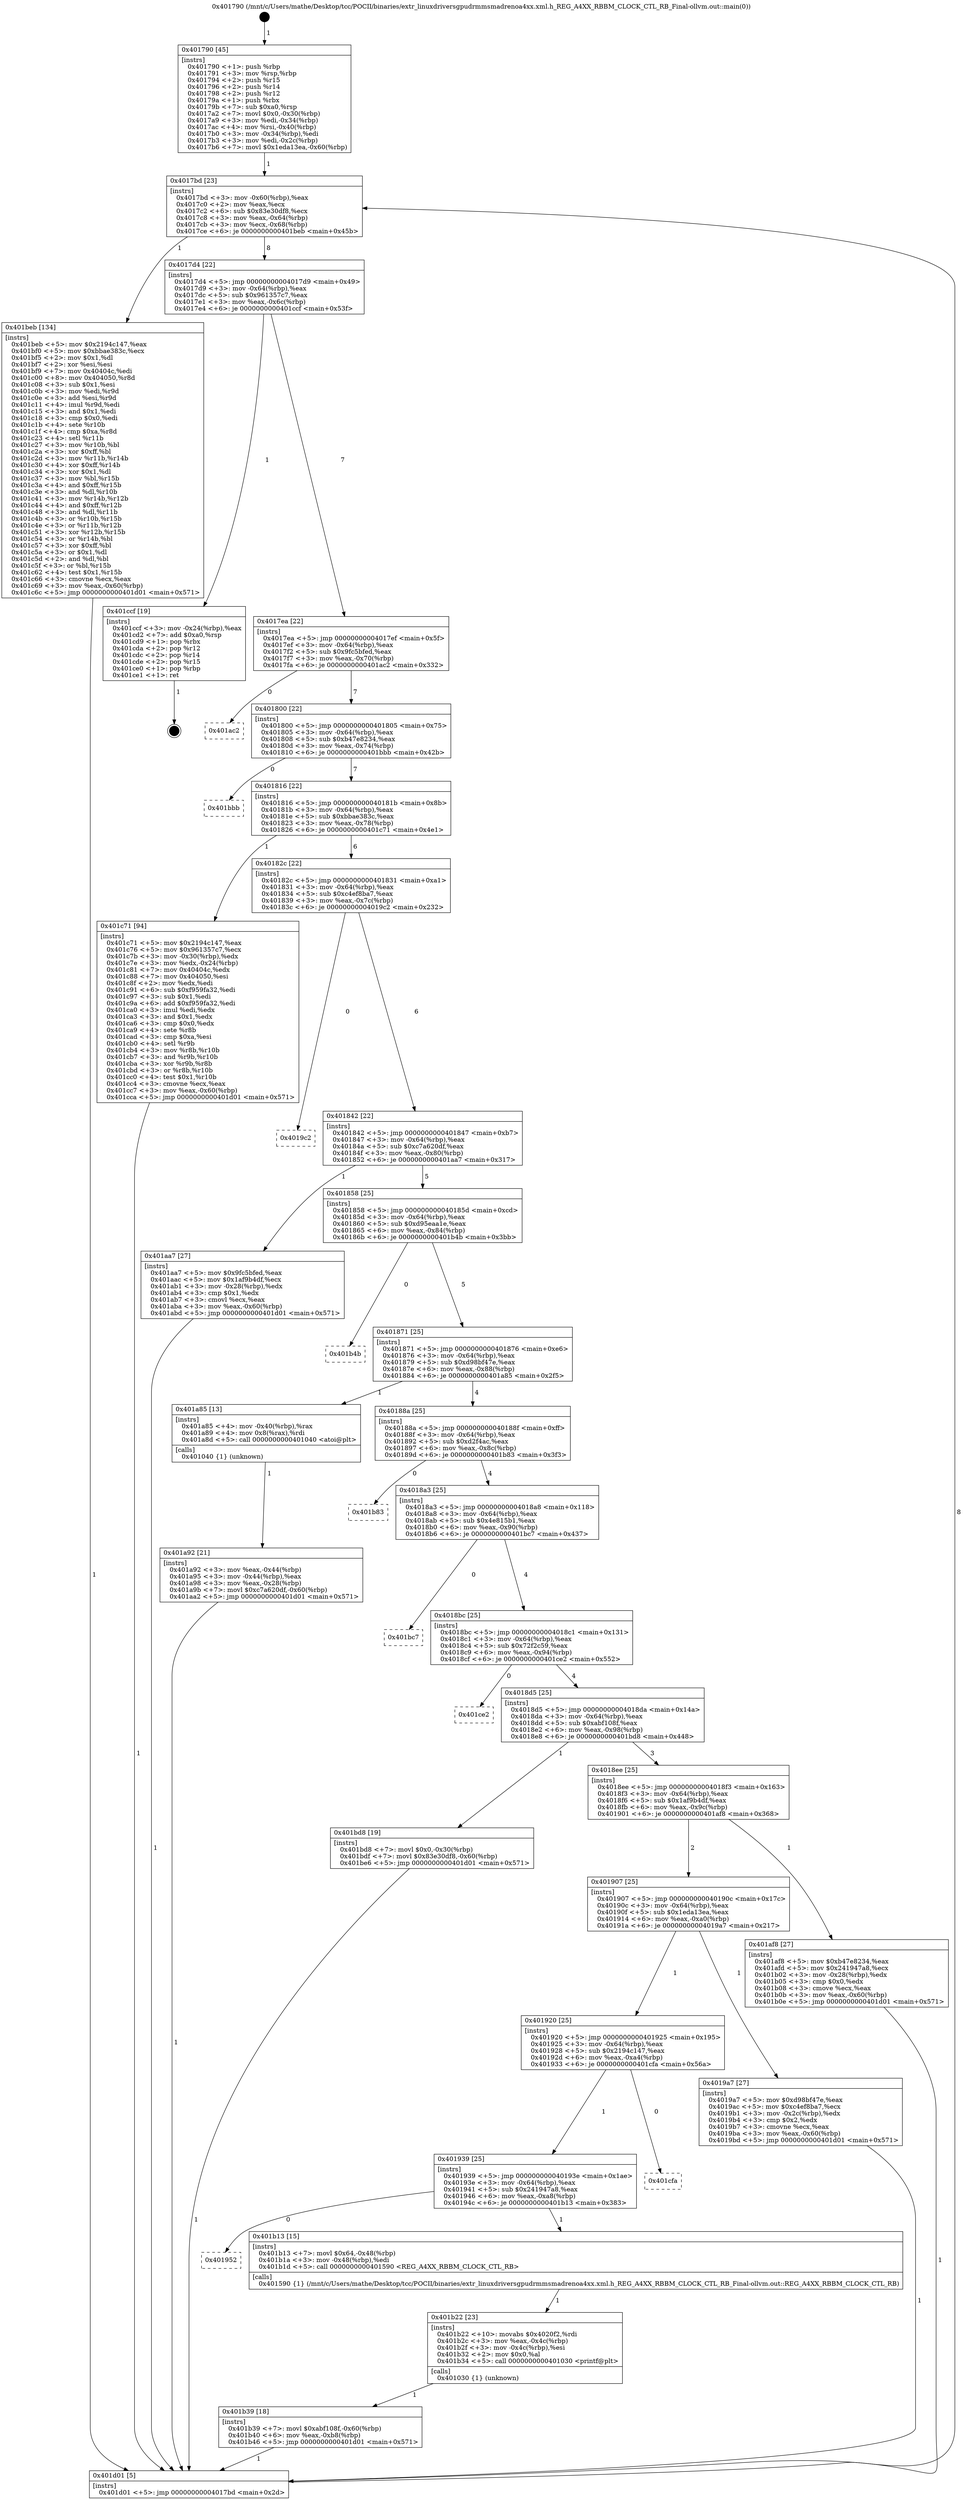 digraph "0x401790" {
  label = "0x401790 (/mnt/c/Users/mathe/Desktop/tcc/POCII/binaries/extr_linuxdriversgpudrmmsmadrenoa4xx.xml.h_REG_A4XX_RBBM_CLOCK_CTL_RB_Final-ollvm.out::main(0))"
  labelloc = "t"
  node[shape=record]

  Entry [label="",width=0.3,height=0.3,shape=circle,fillcolor=black,style=filled]
  "0x4017bd" [label="{
     0x4017bd [23]\l
     | [instrs]\l
     &nbsp;&nbsp;0x4017bd \<+3\>: mov -0x60(%rbp),%eax\l
     &nbsp;&nbsp;0x4017c0 \<+2\>: mov %eax,%ecx\l
     &nbsp;&nbsp;0x4017c2 \<+6\>: sub $0x83e30df8,%ecx\l
     &nbsp;&nbsp;0x4017c8 \<+3\>: mov %eax,-0x64(%rbp)\l
     &nbsp;&nbsp;0x4017cb \<+3\>: mov %ecx,-0x68(%rbp)\l
     &nbsp;&nbsp;0x4017ce \<+6\>: je 0000000000401beb \<main+0x45b\>\l
  }"]
  "0x401beb" [label="{
     0x401beb [134]\l
     | [instrs]\l
     &nbsp;&nbsp;0x401beb \<+5\>: mov $0x2194c147,%eax\l
     &nbsp;&nbsp;0x401bf0 \<+5\>: mov $0xbbae383c,%ecx\l
     &nbsp;&nbsp;0x401bf5 \<+2\>: mov $0x1,%dl\l
     &nbsp;&nbsp;0x401bf7 \<+2\>: xor %esi,%esi\l
     &nbsp;&nbsp;0x401bf9 \<+7\>: mov 0x40404c,%edi\l
     &nbsp;&nbsp;0x401c00 \<+8\>: mov 0x404050,%r8d\l
     &nbsp;&nbsp;0x401c08 \<+3\>: sub $0x1,%esi\l
     &nbsp;&nbsp;0x401c0b \<+3\>: mov %edi,%r9d\l
     &nbsp;&nbsp;0x401c0e \<+3\>: add %esi,%r9d\l
     &nbsp;&nbsp;0x401c11 \<+4\>: imul %r9d,%edi\l
     &nbsp;&nbsp;0x401c15 \<+3\>: and $0x1,%edi\l
     &nbsp;&nbsp;0x401c18 \<+3\>: cmp $0x0,%edi\l
     &nbsp;&nbsp;0x401c1b \<+4\>: sete %r10b\l
     &nbsp;&nbsp;0x401c1f \<+4\>: cmp $0xa,%r8d\l
     &nbsp;&nbsp;0x401c23 \<+4\>: setl %r11b\l
     &nbsp;&nbsp;0x401c27 \<+3\>: mov %r10b,%bl\l
     &nbsp;&nbsp;0x401c2a \<+3\>: xor $0xff,%bl\l
     &nbsp;&nbsp;0x401c2d \<+3\>: mov %r11b,%r14b\l
     &nbsp;&nbsp;0x401c30 \<+4\>: xor $0xff,%r14b\l
     &nbsp;&nbsp;0x401c34 \<+3\>: xor $0x1,%dl\l
     &nbsp;&nbsp;0x401c37 \<+3\>: mov %bl,%r15b\l
     &nbsp;&nbsp;0x401c3a \<+4\>: and $0xff,%r15b\l
     &nbsp;&nbsp;0x401c3e \<+3\>: and %dl,%r10b\l
     &nbsp;&nbsp;0x401c41 \<+3\>: mov %r14b,%r12b\l
     &nbsp;&nbsp;0x401c44 \<+4\>: and $0xff,%r12b\l
     &nbsp;&nbsp;0x401c48 \<+3\>: and %dl,%r11b\l
     &nbsp;&nbsp;0x401c4b \<+3\>: or %r10b,%r15b\l
     &nbsp;&nbsp;0x401c4e \<+3\>: or %r11b,%r12b\l
     &nbsp;&nbsp;0x401c51 \<+3\>: xor %r12b,%r15b\l
     &nbsp;&nbsp;0x401c54 \<+3\>: or %r14b,%bl\l
     &nbsp;&nbsp;0x401c57 \<+3\>: xor $0xff,%bl\l
     &nbsp;&nbsp;0x401c5a \<+3\>: or $0x1,%dl\l
     &nbsp;&nbsp;0x401c5d \<+2\>: and %dl,%bl\l
     &nbsp;&nbsp;0x401c5f \<+3\>: or %bl,%r15b\l
     &nbsp;&nbsp;0x401c62 \<+4\>: test $0x1,%r15b\l
     &nbsp;&nbsp;0x401c66 \<+3\>: cmovne %ecx,%eax\l
     &nbsp;&nbsp;0x401c69 \<+3\>: mov %eax,-0x60(%rbp)\l
     &nbsp;&nbsp;0x401c6c \<+5\>: jmp 0000000000401d01 \<main+0x571\>\l
  }"]
  "0x4017d4" [label="{
     0x4017d4 [22]\l
     | [instrs]\l
     &nbsp;&nbsp;0x4017d4 \<+5\>: jmp 00000000004017d9 \<main+0x49\>\l
     &nbsp;&nbsp;0x4017d9 \<+3\>: mov -0x64(%rbp),%eax\l
     &nbsp;&nbsp;0x4017dc \<+5\>: sub $0x961357c7,%eax\l
     &nbsp;&nbsp;0x4017e1 \<+3\>: mov %eax,-0x6c(%rbp)\l
     &nbsp;&nbsp;0x4017e4 \<+6\>: je 0000000000401ccf \<main+0x53f\>\l
  }"]
  Exit [label="",width=0.3,height=0.3,shape=circle,fillcolor=black,style=filled,peripheries=2]
  "0x401ccf" [label="{
     0x401ccf [19]\l
     | [instrs]\l
     &nbsp;&nbsp;0x401ccf \<+3\>: mov -0x24(%rbp),%eax\l
     &nbsp;&nbsp;0x401cd2 \<+7\>: add $0xa0,%rsp\l
     &nbsp;&nbsp;0x401cd9 \<+1\>: pop %rbx\l
     &nbsp;&nbsp;0x401cda \<+2\>: pop %r12\l
     &nbsp;&nbsp;0x401cdc \<+2\>: pop %r14\l
     &nbsp;&nbsp;0x401cde \<+2\>: pop %r15\l
     &nbsp;&nbsp;0x401ce0 \<+1\>: pop %rbp\l
     &nbsp;&nbsp;0x401ce1 \<+1\>: ret\l
  }"]
  "0x4017ea" [label="{
     0x4017ea [22]\l
     | [instrs]\l
     &nbsp;&nbsp;0x4017ea \<+5\>: jmp 00000000004017ef \<main+0x5f\>\l
     &nbsp;&nbsp;0x4017ef \<+3\>: mov -0x64(%rbp),%eax\l
     &nbsp;&nbsp;0x4017f2 \<+5\>: sub $0x9fc5bfed,%eax\l
     &nbsp;&nbsp;0x4017f7 \<+3\>: mov %eax,-0x70(%rbp)\l
     &nbsp;&nbsp;0x4017fa \<+6\>: je 0000000000401ac2 \<main+0x332\>\l
  }"]
  "0x401b39" [label="{
     0x401b39 [18]\l
     | [instrs]\l
     &nbsp;&nbsp;0x401b39 \<+7\>: movl $0xabf108f,-0x60(%rbp)\l
     &nbsp;&nbsp;0x401b40 \<+6\>: mov %eax,-0xb8(%rbp)\l
     &nbsp;&nbsp;0x401b46 \<+5\>: jmp 0000000000401d01 \<main+0x571\>\l
  }"]
  "0x401ac2" [label="{
     0x401ac2\l
  }", style=dashed]
  "0x401800" [label="{
     0x401800 [22]\l
     | [instrs]\l
     &nbsp;&nbsp;0x401800 \<+5\>: jmp 0000000000401805 \<main+0x75\>\l
     &nbsp;&nbsp;0x401805 \<+3\>: mov -0x64(%rbp),%eax\l
     &nbsp;&nbsp;0x401808 \<+5\>: sub $0xb47e8234,%eax\l
     &nbsp;&nbsp;0x40180d \<+3\>: mov %eax,-0x74(%rbp)\l
     &nbsp;&nbsp;0x401810 \<+6\>: je 0000000000401bbb \<main+0x42b\>\l
  }"]
  "0x401b22" [label="{
     0x401b22 [23]\l
     | [instrs]\l
     &nbsp;&nbsp;0x401b22 \<+10\>: movabs $0x4020f2,%rdi\l
     &nbsp;&nbsp;0x401b2c \<+3\>: mov %eax,-0x4c(%rbp)\l
     &nbsp;&nbsp;0x401b2f \<+3\>: mov -0x4c(%rbp),%esi\l
     &nbsp;&nbsp;0x401b32 \<+2\>: mov $0x0,%al\l
     &nbsp;&nbsp;0x401b34 \<+5\>: call 0000000000401030 \<printf@plt\>\l
     | [calls]\l
     &nbsp;&nbsp;0x401030 \{1\} (unknown)\l
  }"]
  "0x401bbb" [label="{
     0x401bbb\l
  }", style=dashed]
  "0x401816" [label="{
     0x401816 [22]\l
     | [instrs]\l
     &nbsp;&nbsp;0x401816 \<+5\>: jmp 000000000040181b \<main+0x8b\>\l
     &nbsp;&nbsp;0x40181b \<+3\>: mov -0x64(%rbp),%eax\l
     &nbsp;&nbsp;0x40181e \<+5\>: sub $0xbbae383c,%eax\l
     &nbsp;&nbsp;0x401823 \<+3\>: mov %eax,-0x78(%rbp)\l
     &nbsp;&nbsp;0x401826 \<+6\>: je 0000000000401c71 \<main+0x4e1\>\l
  }"]
  "0x401952" [label="{
     0x401952\l
  }", style=dashed]
  "0x401c71" [label="{
     0x401c71 [94]\l
     | [instrs]\l
     &nbsp;&nbsp;0x401c71 \<+5\>: mov $0x2194c147,%eax\l
     &nbsp;&nbsp;0x401c76 \<+5\>: mov $0x961357c7,%ecx\l
     &nbsp;&nbsp;0x401c7b \<+3\>: mov -0x30(%rbp),%edx\l
     &nbsp;&nbsp;0x401c7e \<+3\>: mov %edx,-0x24(%rbp)\l
     &nbsp;&nbsp;0x401c81 \<+7\>: mov 0x40404c,%edx\l
     &nbsp;&nbsp;0x401c88 \<+7\>: mov 0x404050,%esi\l
     &nbsp;&nbsp;0x401c8f \<+2\>: mov %edx,%edi\l
     &nbsp;&nbsp;0x401c91 \<+6\>: sub $0xf959fa32,%edi\l
     &nbsp;&nbsp;0x401c97 \<+3\>: sub $0x1,%edi\l
     &nbsp;&nbsp;0x401c9a \<+6\>: add $0xf959fa32,%edi\l
     &nbsp;&nbsp;0x401ca0 \<+3\>: imul %edi,%edx\l
     &nbsp;&nbsp;0x401ca3 \<+3\>: and $0x1,%edx\l
     &nbsp;&nbsp;0x401ca6 \<+3\>: cmp $0x0,%edx\l
     &nbsp;&nbsp;0x401ca9 \<+4\>: sete %r8b\l
     &nbsp;&nbsp;0x401cad \<+3\>: cmp $0xa,%esi\l
     &nbsp;&nbsp;0x401cb0 \<+4\>: setl %r9b\l
     &nbsp;&nbsp;0x401cb4 \<+3\>: mov %r8b,%r10b\l
     &nbsp;&nbsp;0x401cb7 \<+3\>: and %r9b,%r10b\l
     &nbsp;&nbsp;0x401cba \<+3\>: xor %r9b,%r8b\l
     &nbsp;&nbsp;0x401cbd \<+3\>: or %r8b,%r10b\l
     &nbsp;&nbsp;0x401cc0 \<+4\>: test $0x1,%r10b\l
     &nbsp;&nbsp;0x401cc4 \<+3\>: cmovne %ecx,%eax\l
     &nbsp;&nbsp;0x401cc7 \<+3\>: mov %eax,-0x60(%rbp)\l
     &nbsp;&nbsp;0x401cca \<+5\>: jmp 0000000000401d01 \<main+0x571\>\l
  }"]
  "0x40182c" [label="{
     0x40182c [22]\l
     | [instrs]\l
     &nbsp;&nbsp;0x40182c \<+5\>: jmp 0000000000401831 \<main+0xa1\>\l
     &nbsp;&nbsp;0x401831 \<+3\>: mov -0x64(%rbp),%eax\l
     &nbsp;&nbsp;0x401834 \<+5\>: sub $0xc4ef8ba7,%eax\l
     &nbsp;&nbsp;0x401839 \<+3\>: mov %eax,-0x7c(%rbp)\l
     &nbsp;&nbsp;0x40183c \<+6\>: je 00000000004019c2 \<main+0x232\>\l
  }"]
  "0x401b13" [label="{
     0x401b13 [15]\l
     | [instrs]\l
     &nbsp;&nbsp;0x401b13 \<+7\>: movl $0x64,-0x48(%rbp)\l
     &nbsp;&nbsp;0x401b1a \<+3\>: mov -0x48(%rbp),%edi\l
     &nbsp;&nbsp;0x401b1d \<+5\>: call 0000000000401590 \<REG_A4XX_RBBM_CLOCK_CTL_RB\>\l
     | [calls]\l
     &nbsp;&nbsp;0x401590 \{1\} (/mnt/c/Users/mathe/Desktop/tcc/POCII/binaries/extr_linuxdriversgpudrmmsmadrenoa4xx.xml.h_REG_A4XX_RBBM_CLOCK_CTL_RB_Final-ollvm.out::REG_A4XX_RBBM_CLOCK_CTL_RB)\l
  }"]
  "0x4019c2" [label="{
     0x4019c2\l
  }", style=dashed]
  "0x401842" [label="{
     0x401842 [22]\l
     | [instrs]\l
     &nbsp;&nbsp;0x401842 \<+5\>: jmp 0000000000401847 \<main+0xb7\>\l
     &nbsp;&nbsp;0x401847 \<+3\>: mov -0x64(%rbp),%eax\l
     &nbsp;&nbsp;0x40184a \<+5\>: sub $0xc7a620df,%eax\l
     &nbsp;&nbsp;0x40184f \<+3\>: mov %eax,-0x80(%rbp)\l
     &nbsp;&nbsp;0x401852 \<+6\>: je 0000000000401aa7 \<main+0x317\>\l
  }"]
  "0x401939" [label="{
     0x401939 [25]\l
     | [instrs]\l
     &nbsp;&nbsp;0x401939 \<+5\>: jmp 000000000040193e \<main+0x1ae\>\l
     &nbsp;&nbsp;0x40193e \<+3\>: mov -0x64(%rbp),%eax\l
     &nbsp;&nbsp;0x401941 \<+5\>: sub $0x241947a8,%eax\l
     &nbsp;&nbsp;0x401946 \<+6\>: mov %eax,-0xa8(%rbp)\l
     &nbsp;&nbsp;0x40194c \<+6\>: je 0000000000401b13 \<main+0x383\>\l
  }"]
  "0x401aa7" [label="{
     0x401aa7 [27]\l
     | [instrs]\l
     &nbsp;&nbsp;0x401aa7 \<+5\>: mov $0x9fc5bfed,%eax\l
     &nbsp;&nbsp;0x401aac \<+5\>: mov $0x1af9b4df,%ecx\l
     &nbsp;&nbsp;0x401ab1 \<+3\>: mov -0x28(%rbp),%edx\l
     &nbsp;&nbsp;0x401ab4 \<+3\>: cmp $0x1,%edx\l
     &nbsp;&nbsp;0x401ab7 \<+3\>: cmovl %ecx,%eax\l
     &nbsp;&nbsp;0x401aba \<+3\>: mov %eax,-0x60(%rbp)\l
     &nbsp;&nbsp;0x401abd \<+5\>: jmp 0000000000401d01 \<main+0x571\>\l
  }"]
  "0x401858" [label="{
     0x401858 [25]\l
     | [instrs]\l
     &nbsp;&nbsp;0x401858 \<+5\>: jmp 000000000040185d \<main+0xcd\>\l
     &nbsp;&nbsp;0x40185d \<+3\>: mov -0x64(%rbp),%eax\l
     &nbsp;&nbsp;0x401860 \<+5\>: sub $0xd95eaa1e,%eax\l
     &nbsp;&nbsp;0x401865 \<+6\>: mov %eax,-0x84(%rbp)\l
     &nbsp;&nbsp;0x40186b \<+6\>: je 0000000000401b4b \<main+0x3bb\>\l
  }"]
  "0x401cfa" [label="{
     0x401cfa\l
  }", style=dashed]
  "0x401b4b" [label="{
     0x401b4b\l
  }", style=dashed]
  "0x401871" [label="{
     0x401871 [25]\l
     | [instrs]\l
     &nbsp;&nbsp;0x401871 \<+5\>: jmp 0000000000401876 \<main+0xe6\>\l
     &nbsp;&nbsp;0x401876 \<+3\>: mov -0x64(%rbp),%eax\l
     &nbsp;&nbsp;0x401879 \<+5\>: sub $0xd98bf47e,%eax\l
     &nbsp;&nbsp;0x40187e \<+6\>: mov %eax,-0x88(%rbp)\l
     &nbsp;&nbsp;0x401884 \<+6\>: je 0000000000401a85 \<main+0x2f5\>\l
  }"]
  "0x401a92" [label="{
     0x401a92 [21]\l
     | [instrs]\l
     &nbsp;&nbsp;0x401a92 \<+3\>: mov %eax,-0x44(%rbp)\l
     &nbsp;&nbsp;0x401a95 \<+3\>: mov -0x44(%rbp),%eax\l
     &nbsp;&nbsp;0x401a98 \<+3\>: mov %eax,-0x28(%rbp)\l
     &nbsp;&nbsp;0x401a9b \<+7\>: movl $0xc7a620df,-0x60(%rbp)\l
     &nbsp;&nbsp;0x401aa2 \<+5\>: jmp 0000000000401d01 \<main+0x571\>\l
  }"]
  "0x401a85" [label="{
     0x401a85 [13]\l
     | [instrs]\l
     &nbsp;&nbsp;0x401a85 \<+4\>: mov -0x40(%rbp),%rax\l
     &nbsp;&nbsp;0x401a89 \<+4\>: mov 0x8(%rax),%rdi\l
     &nbsp;&nbsp;0x401a8d \<+5\>: call 0000000000401040 \<atoi@plt\>\l
     | [calls]\l
     &nbsp;&nbsp;0x401040 \{1\} (unknown)\l
  }"]
  "0x40188a" [label="{
     0x40188a [25]\l
     | [instrs]\l
     &nbsp;&nbsp;0x40188a \<+5\>: jmp 000000000040188f \<main+0xff\>\l
     &nbsp;&nbsp;0x40188f \<+3\>: mov -0x64(%rbp),%eax\l
     &nbsp;&nbsp;0x401892 \<+5\>: sub $0xd2f4ac,%eax\l
     &nbsp;&nbsp;0x401897 \<+6\>: mov %eax,-0x8c(%rbp)\l
     &nbsp;&nbsp;0x40189d \<+6\>: je 0000000000401b83 \<main+0x3f3\>\l
  }"]
  "0x401790" [label="{
     0x401790 [45]\l
     | [instrs]\l
     &nbsp;&nbsp;0x401790 \<+1\>: push %rbp\l
     &nbsp;&nbsp;0x401791 \<+3\>: mov %rsp,%rbp\l
     &nbsp;&nbsp;0x401794 \<+2\>: push %r15\l
     &nbsp;&nbsp;0x401796 \<+2\>: push %r14\l
     &nbsp;&nbsp;0x401798 \<+2\>: push %r12\l
     &nbsp;&nbsp;0x40179a \<+1\>: push %rbx\l
     &nbsp;&nbsp;0x40179b \<+7\>: sub $0xa0,%rsp\l
     &nbsp;&nbsp;0x4017a2 \<+7\>: movl $0x0,-0x30(%rbp)\l
     &nbsp;&nbsp;0x4017a9 \<+3\>: mov %edi,-0x34(%rbp)\l
     &nbsp;&nbsp;0x4017ac \<+4\>: mov %rsi,-0x40(%rbp)\l
     &nbsp;&nbsp;0x4017b0 \<+3\>: mov -0x34(%rbp),%edi\l
     &nbsp;&nbsp;0x4017b3 \<+3\>: mov %edi,-0x2c(%rbp)\l
     &nbsp;&nbsp;0x4017b6 \<+7\>: movl $0x1eda13ea,-0x60(%rbp)\l
  }"]
  "0x401b83" [label="{
     0x401b83\l
  }", style=dashed]
  "0x4018a3" [label="{
     0x4018a3 [25]\l
     | [instrs]\l
     &nbsp;&nbsp;0x4018a3 \<+5\>: jmp 00000000004018a8 \<main+0x118\>\l
     &nbsp;&nbsp;0x4018a8 \<+3\>: mov -0x64(%rbp),%eax\l
     &nbsp;&nbsp;0x4018ab \<+5\>: sub $0x4e815b1,%eax\l
     &nbsp;&nbsp;0x4018b0 \<+6\>: mov %eax,-0x90(%rbp)\l
     &nbsp;&nbsp;0x4018b6 \<+6\>: je 0000000000401bc7 \<main+0x437\>\l
  }"]
  "0x401d01" [label="{
     0x401d01 [5]\l
     | [instrs]\l
     &nbsp;&nbsp;0x401d01 \<+5\>: jmp 00000000004017bd \<main+0x2d\>\l
  }"]
  "0x401bc7" [label="{
     0x401bc7\l
  }", style=dashed]
  "0x4018bc" [label="{
     0x4018bc [25]\l
     | [instrs]\l
     &nbsp;&nbsp;0x4018bc \<+5\>: jmp 00000000004018c1 \<main+0x131\>\l
     &nbsp;&nbsp;0x4018c1 \<+3\>: mov -0x64(%rbp),%eax\l
     &nbsp;&nbsp;0x4018c4 \<+5\>: sub $0x72f2c59,%eax\l
     &nbsp;&nbsp;0x4018c9 \<+6\>: mov %eax,-0x94(%rbp)\l
     &nbsp;&nbsp;0x4018cf \<+6\>: je 0000000000401ce2 \<main+0x552\>\l
  }"]
  "0x401920" [label="{
     0x401920 [25]\l
     | [instrs]\l
     &nbsp;&nbsp;0x401920 \<+5\>: jmp 0000000000401925 \<main+0x195\>\l
     &nbsp;&nbsp;0x401925 \<+3\>: mov -0x64(%rbp),%eax\l
     &nbsp;&nbsp;0x401928 \<+5\>: sub $0x2194c147,%eax\l
     &nbsp;&nbsp;0x40192d \<+6\>: mov %eax,-0xa4(%rbp)\l
     &nbsp;&nbsp;0x401933 \<+6\>: je 0000000000401cfa \<main+0x56a\>\l
  }"]
  "0x401ce2" [label="{
     0x401ce2\l
  }", style=dashed]
  "0x4018d5" [label="{
     0x4018d5 [25]\l
     | [instrs]\l
     &nbsp;&nbsp;0x4018d5 \<+5\>: jmp 00000000004018da \<main+0x14a\>\l
     &nbsp;&nbsp;0x4018da \<+3\>: mov -0x64(%rbp),%eax\l
     &nbsp;&nbsp;0x4018dd \<+5\>: sub $0xabf108f,%eax\l
     &nbsp;&nbsp;0x4018e2 \<+6\>: mov %eax,-0x98(%rbp)\l
     &nbsp;&nbsp;0x4018e8 \<+6\>: je 0000000000401bd8 \<main+0x448\>\l
  }"]
  "0x4019a7" [label="{
     0x4019a7 [27]\l
     | [instrs]\l
     &nbsp;&nbsp;0x4019a7 \<+5\>: mov $0xd98bf47e,%eax\l
     &nbsp;&nbsp;0x4019ac \<+5\>: mov $0xc4ef8ba7,%ecx\l
     &nbsp;&nbsp;0x4019b1 \<+3\>: mov -0x2c(%rbp),%edx\l
     &nbsp;&nbsp;0x4019b4 \<+3\>: cmp $0x2,%edx\l
     &nbsp;&nbsp;0x4019b7 \<+3\>: cmovne %ecx,%eax\l
     &nbsp;&nbsp;0x4019ba \<+3\>: mov %eax,-0x60(%rbp)\l
     &nbsp;&nbsp;0x4019bd \<+5\>: jmp 0000000000401d01 \<main+0x571\>\l
  }"]
  "0x401bd8" [label="{
     0x401bd8 [19]\l
     | [instrs]\l
     &nbsp;&nbsp;0x401bd8 \<+7\>: movl $0x0,-0x30(%rbp)\l
     &nbsp;&nbsp;0x401bdf \<+7\>: movl $0x83e30df8,-0x60(%rbp)\l
     &nbsp;&nbsp;0x401be6 \<+5\>: jmp 0000000000401d01 \<main+0x571\>\l
  }"]
  "0x4018ee" [label="{
     0x4018ee [25]\l
     | [instrs]\l
     &nbsp;&nbsp;0x4018ee \<+5\>: jmp 00000000004018f3 \<main+0x163\>\l
     &nbsp;&nbsp;0x4018f3 \<+3\>: mov -0x64(%rbp),%eax\l
     &nbsp;&nbsp;0x4018f6 \<+5\>: sub $0x1af9b4df,%eax\l
     &nbsp;&nbsp;0x4018fb \<+6\>: mov %eax,-0x9c(%rbp)\l
     &nbsp;&nbsp;0x401901 \<+6\>: je 0000000000401af8 \<main+0x368\>\l
  }"]
  "0x401907" [label="{
     0x401907 [25]\l
     | [instrs]\l
     &nbsp;&nbsp;0x401907 \<+5\>: jmp 000000000040190c \<main+0x17c\>\l
     &nbsp;&nbsp;0x40190c \<+3\>: mov -0x64(%rbp),%eax\l
     &nbsp;&nbsp;0x40190f \<+5\>: sub $0x1eda13ea,%eax\l
     &nbsp;&nbsp;0x401914 \<+6\>: mov %eax,-0xa0(%rbp)\l
     &nbsp;&nbsp;0x40191a \<+6\>: je 00000000004019a7 \<main+0x217\>\l
  }"]
  "0x401af8" [label="{
     0x401af8 [27]\l
     | [instrs]\l
     &nbsp;&nbsp;0x401af8 \<+5\>: mov $0xb47e8234,%eax\l
     &nbsp;&nbsp;0x401afd \<+5\>: mov $0x241947a8,%ecx\l
     &nbsp;&nbsp;0x401b02 \<+3\>: mov -0x28(%rbp),%edx\l
     &nbsp;&nbsp;0x401b05 \<+3\>: cmp $0x0,%edx\l
     &nbsp;&nbsp;0x401b08 \<+3\>: cmove %ecx,%eax\l
     &nbsp;&nbsp;0x401b0b \<+3\>: mov %eax,-0x60(%rbp)\l
     &nbsp;&nbsp;0x401b0e \<+5\>: jmp 0000000000401d01 \<main+0x571\>\l
  }"]
  Entry -> "0x401790" [label=" 1"]
  "0x4017bd" -> "0x401beb" [label=" 1"]
  "0x4017bd" -> "0x4017d4" [label=" 8"]
  "0x401ccf" -> Exit [label=" 1"]
  "0x4017d4" -> "0x401ccf" [label=" 1"]
  "0x4017d4" -> "0x4017ea" [label=" 7"]
  "0x401c71" -> "0x401d01" [label=" 1"]
  "0x4017ea" -> "0x401ac2" [label=" 0"]
  "0x4017ea" -> "0x401800" [label=" 7"]
  "0x401beb" -> "0x401d01" [label=" 1"]
  "0x401800" -> "0x401bbb" [label=" 0"]
  "0x401800" -> "0x401816" [label=" 7"]
  "0x401bd8" -> "0x401d01" [label=" 1"]
  "0x401816" -> "0x401c71" [label=" 1"]
  "0x401816" -> "0x40182c" [label=" 6"]
  "0x401b39" -> "0x401d01" [label=" 1"]
  "0x40182c" -> "0x4019c2" [label=" 0"]
  "0x40182c" -> "0x401842" [label=" 6"]
  "0x401b22" -> "0x401b39" [label=" 1"]
  "0x401842" -> "0x401aa7" [label=" 1"]
  "0x401842" -> "0x401858" [label=" 5"]
  "0x401939" -> "0x401952" [label=" 0"]
  "0x401858" -> "0x401b4b" [label=" 0"]
  "0x401858" -> "0x401871" [label=" 5"]
  "0x401939" -> "0x401b13" [label=" 1"]
  "0x401871" -> "0x401a85" [label=" 1"]
  "0x401871" -> "0x40188a" [label=" 4"]
  "0x401920" -> "0x401939" [label=" 1"]
  "0x40188a" -> "0x401b83" [label=" 0"]
  "0x40188a" -> "0x4018a3" [label=" 4"]
  "0x401920" -> "0x401cfa" [label=" 0"]
  "0x4018a3" -> "0x401bc7" [label=" 0"]
  "0x4018a3" -> "0x4018bc" [label=" 4"]
  "0x401b13" -> "0x401b22" [label=" 1"]
  "0x4018bc" -> "0x401ce2" [label=" 0"]
  "0x4018bc" -> "0x4018d5" [label=" 4"]
  "0x401af8" -> "0x401d01" [label=" 1"]
  "0x4018d5" -> "0x401bd8" [label=" 1"]
  "0x4018d5" -> "0x4018ee" [label=" 3"]
  "0x401aa7" -> "0x401d01" [label=" 1"]
  "0x4018ee" -> "0x401af8" [label=" 1"]
  "0x4018ee" -> "0x401907" [label=" 2"]
  "0x401a92" -> "0x401d01" [label=" 1"]
  "0x401907" -> "0x4019a7" [label=" 1"]
  "0x401907" -> "0x401920" [label=" 1"]
  "0x4019a7" -> "0x401d01" [label=" 1"]
  "0x401790" -> "0x4017bd" [label=" 1"]
  "0x401d01" -> "0x4017bd" [label=" 8"]
  "0x401a85" -> "0x401a92" [label=" 1"]
}
